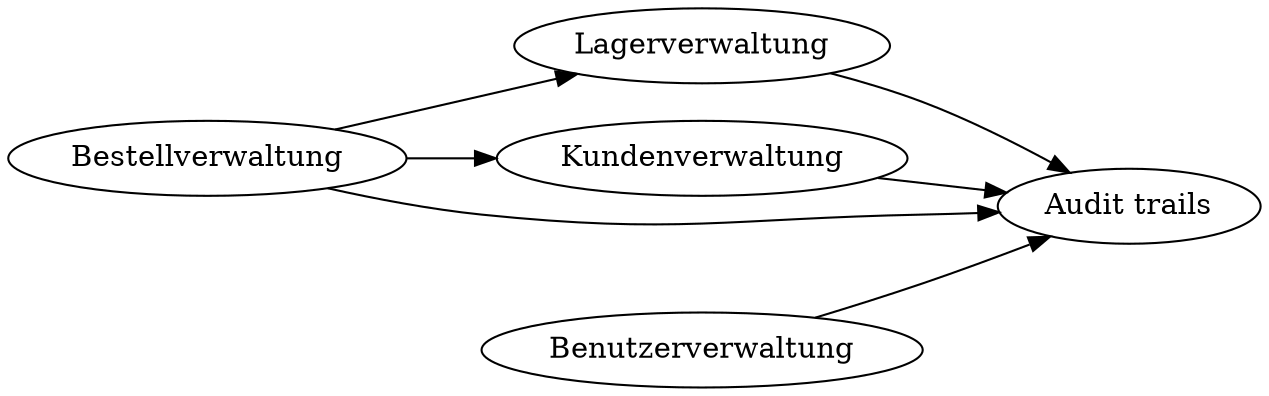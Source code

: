 digraph G {
  rankdir=LR;

  order[label="Bestellverwaltung"];
  article[label="Lagerverwaltung"];
  customer[label="Kundenverwaltung"];
  user[label="Benutzerverwaltung"];
  log[label="Audit trails"];

  order -> customer
  order -> article
  order -> log

  customer -> log
  article -> log
  user -> log
}
